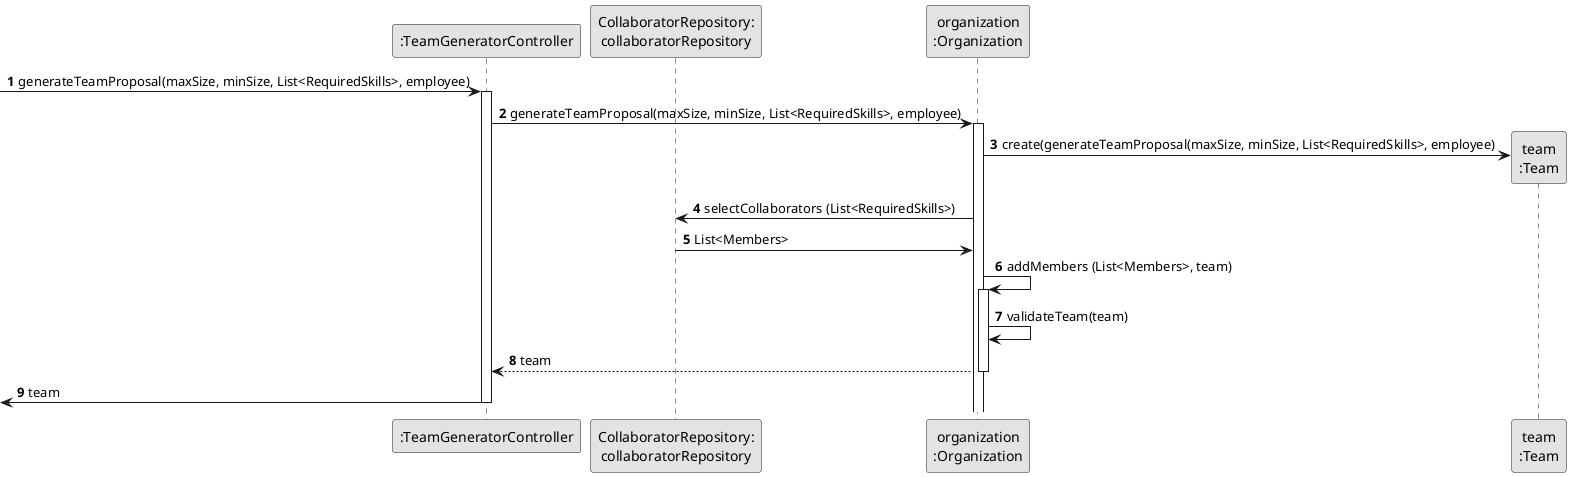 @startuml
skinparam monochrome true
skinparam packageStyle rectangle
skinparam shadowing false

autonumber

'hide footbox
participant ":TeamGeneratorController" as CTRL
participant "CollaboratorRepository:\ncollaboratorRepository" as CR
participant "organization\n:Organization" as ORG
participant "team\n:Team" as EQUIPA



            -> CTRL: generateTeamProposal(maxSize, minSize, List<RequiredSkills>, employee)
            activate CTRL
            CTRL -> ORG: generateTeamProposal(maxSize, minSize, List<RequiredSkills>, employee)

            activate ORG

                ORG -> EQUIPA**: create(generateTeamProposal(maxSize, minSize, List<RequiredSkills>, employee)
                ORG -> CR: selectCollaborators (List<RequiredSkills>)

                CR -> ORG: List<Members>

                ORG -> ORG: addMembers (List<Members>, team)


                activate ORG
                    ORG -> ORG: validateTeam(team)


                ORG --> CTRL : team

            deactivate ORG

            <- CTRL: team
            deactivate CTRL

@enduml